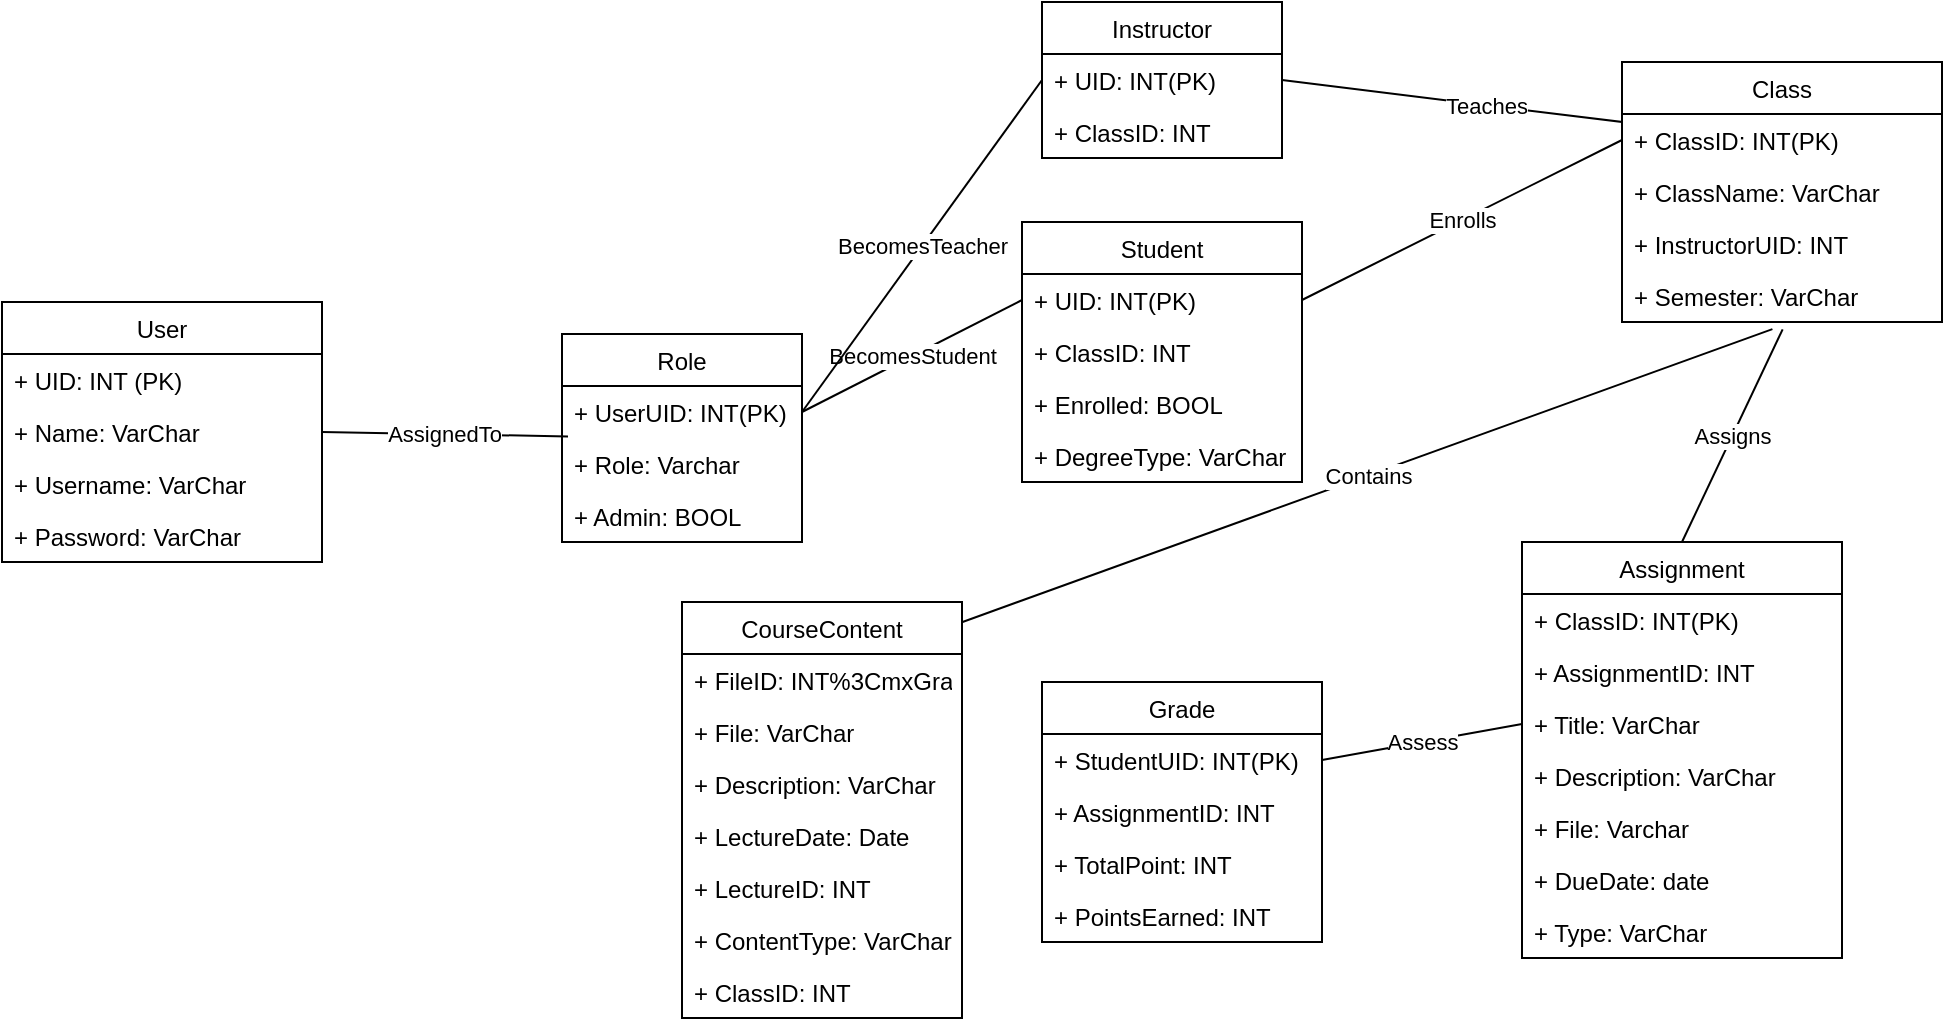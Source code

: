 <mxfile version="16.6.5" type="github"><diagram id="VYZQv91BQU45XDSXAsdk" name="Page-1"><mxGraphModel dx="1038" dy="489" grid="1" gridSize="10" guides="1" tooltips="1" connect="1" arrows="1" fold="1" page="1" pageScale="1" pageWidth="1100" pageHeight="850" math="0" shadow="0"><root><mxCell id="0"/><mxCell id="1" parent="0"/><mxCell id="eXv01nYORWSgZVJWpv61-1" value="User" style="swimlane;fontStyle=0;childLayout=stackLayout;horizontal=1;startSize=26;fillColor=none;horizontalStack=0;resizeParent=1;resizeParentMax=0;resizeLast=0;collapsible=1;marginBottom=0;" parent="1" vertex="1"><mxGeometry x="40" y="160" width="160" height="130" as="geometry"/></mxCell><mxCell id="eXv01nYORWSgZVJWpv61-2" value="+ UID: INT (PK)" style="text;strokeColor=none;fillColor=none;align=left;verticalAlign=top;spacingLeft=4;spacingRight=4;overflow=hidden;rotatable=0;points=[[0,0.5],[1,0.5]];portConstraint=eastwest;" parent="eXv01nYORWSgZVJWpv61-1" vertex="1"><mxGeometry y="26" width="160" height="26" as="geometry"/></mxCell><mxCell id="eXv01nYORWSgZVJWpv61-3" value="+ Name: VarChar" style="text;strokeColor=none;fillColor=none;align=left;verticalAlign=top;spacingLeft=4;spacingRight=4;overflow=hidden;rotatable=0;points=[[0,0.5],[1,0.5]];portConstraint=eastwest;" parent="eXv01nYORWSgZVJWpv61-1" vertex="1"><mxGeometry y="52" width="160" height="26" as="geometry"/></mxCell><mxCell id="eXv01nYORWSgZVJWpv61-4" value="+ Username: VarChar" style="text;strokeColor=none;fillColor=none;align=left;verticalAlign=top;spacingLeft=4;spacingRight=4;overflow=hidden;rotatable=0;points=[[0,0.5],[1,0.5]];portConstraint=eastwest;" parent="eXv01nYORWSgZVJWpv61-1" vertex="1"><mxGeometry y="78" width="160" height="26" as="geometry"/></mxCell><mxCell id="eXv01nYORWSgZVJWpv61-5" value="+ Password: VarChar" style="text;strokeColor=none;fillColor=none;align=left;verticalAlign=top;spacingLeft=4;spacingRight=4;overflow=hidden;rotatable=0;points=[[0,0.5],[1,0.5]];portConstraint=eastwest;" parent="eXv01nYORWSgZVJWpv61-1" vertex="1"><mxGeometry y="104" width="160" height="26" as="geometry"/></mxCell><mxCell id="eXv01nYORWSgZVJWpv61-6" value="Role" style="swimlane;fontStyle=0;childLayout=stackLayout;horizontal=1;startSize=26;fillColor=none;horizontalStack=0;resizeParent=1;resizeParentMax=0;resizeLast=0;collapsible=1;marginBottom=0;" parent="1" vertex="1"><mxGeometry x="320" y="176" width="120" height="104" as="geometry"/></mxCell><mxCell id="eXv01nYORWSgZVJWpv61-7" value="+ UserUID: INT(PK)" style="text;strokeColor=none;fillColor=none;align=left;verticalAlign=top;spacingLeft=4;spacingRight=4;overflow=hidden;rotatable=0;points=[[0,0.5],[1,0.5]];portConstraint=eastwest;" parent="eXv01nYORWSgZVJWpv61-6" vertex="1"><mxGeometry y="26" width="120" height="26" as="geometry"/></mxCell><mxCell id="zj9yC82mUhUY9r3T3yFx-25" value="+ Role: Varchar" style="text;strokeColor=none;fillColor=none;align=left;verticalAlign=top;spacingLeft=4;spacingRight=4;overflow=hidden;rotatable=0;points=[[0,0.5],[1,0.5]];portConstraint=eastwest;" parent="eXv01nYORWSgZVJWpv61-6" vertex="1"><mxGeometry y="52" width="120" height="26" as="geometry"/></mxCell><mxCell id="eXv01nYORWSgZVJWpv61-8" value="+ Admin: BOOL" style="text;strokeColor=none;fillColor=none;align=left;verticalAlign=top;spacingLeft=4;spacingRight=4;overflow=hidden;rotatable=0;points=[[0,0.5],[1,0.5]];portConstraint=eastwest;" parent="eXv01nYORWSgZVJWpv61-6" vertex="1"><mxGeometry y="78" width="120" height="26" as="geometry"/></mxCell><mxCell id="eXv01nYORWSgZVJWpv61-14" value="Student" style="swimlane;fontStyle=0;childLayout=stackLayout;horizontal=1;startSize=26;fillColor=none;horizontalStack=0;resizeParent=1;resizeParentMax=0;resizeLast=0;collapsible=1;marginBottom=0;" parent="1" vertex="1"><mxGeometry x="550" y="120" width="140" height="130" as="geometry"/></mxCell><mxCell id="eXv01nYORWSgZVJWpv61-15" value="+ UID: INT(PK)" style="text;strokeColor=none;fillColor=none;align=left;verticalAlign=top;spacingLeft=4;spacingRight=4;overflow=hidden;rotatable=0;points=[[0,0.5],[1,0.5]];portConstraint=eastwest;" parent="eXv01nYORWSgZVJWpv61-14" vertex="1"><mxGeometry y="26" width="140" height="26" as="geometry"/></mxCell><mxCell id="eXv01nYORWSgZVJWpv61-16" value="+ ClassID: INT" style="text;strokeColor=none;fillColor=none;align=left;verticalAlign=top;spacingLeft=4;spacingRight=4;overflow=hidden;rotatable=0;points=[[0,0.5],[1,0.5]];portConstraint=eastwest;" parent="eXv01nYORWSgZVJWpv61-14" vertex="1"><mxGeometry y="52" width="140" height="26" as="geometry"/></mxCell><mxCell id="zj9yC82mUhUY9r3T3yFx-26" value="+ Enrolled: BOOL" style="text;strokeColor=none;fillColor=none;align=left;verticalAlign=top;spacingLeft=4;spacingRight=4;overflow=hidden;rotatable=0;points=[[0,0.5],[1,0.5]];portConstraint=eastwest;" parent="eXv01nYORWSgZVJWpv61-14" vertex="1"><mxGeometry y="78" width="140" height="26" as="geometry"/></mxCell><mxCell id="zj9yC82mUhUY9r3T3yFx-29" value="+ DegreeType: VarChar" style="text;strokeColor=none;fillColor=none;align=left;verticalAlign=top;spacingLeft=4;spacingRight=4;overflow=hidden;rotatable=0;points=[[0,0.5],[1,0.5]];portConstraint=eastwest;" parent="eXv01nYORWSgZVJWpv61-14" vertex="1"><mxGeometry y="104" width="140" height="26" as="geometry"/></mxCell><mxCell id="eXv01nYORWSgZVJWpv61-18" value="Class" style="swimlane;fontStyle=0;childLayout=stackLayout;horizontal=1;startSize=26;fillColor=none;horizontalStack=0;resizeParent=1;resizeParentMax=0;resizeLast=0;collapsible=1;marginBottom=0;" parent="1" vertex="1"><mxGeometry x="850" y="40" width="160" height="130" as="geometry"/></mxCell><mxCell id="eXv01nYORWSgZVJWpv61-19" value="+ ClassID: INT(PK)" style="text;strokeColor=none;fillColor=none;align=left;verticalAlign=top;spacingLeft=4;spacingRight=4;overflow=hidden;rotatable=0;points=[[0,0.5],[1,0.5]];portConstraint=eastwest;" parent="eXv01nYORWSgZVJWpv61-18" vertex="1"><mxGeometry y="26" width="160" height="26" as="geometry"/></mxCell><mxCell id="eXv01nYORWSgZVJWpv61-20" value="+ ClassName: VarChar" style="text;strokeColor=none;fillColor=none;align=left;verticalAlign=top;spacingLeft=4;spacingRight=4;overflow=hidden;rotatable=0;points=[[0,0.5],[1,0.5]];portConstraint=eastwest;" parent="eXv01nYORWSgZVJWpv61-18" vertex="1"><mxGeometry y="52" width="160" height="26" as="geometry"/></mxCell><mxCell id="zj9yC82mUhUY9r3T3yFx-22" value="+ InstructorUID: INT" style="text;strokeColor=none;fillColor=none;align=left;verticalAlign=top;spacingLeft=4;spacingRight=4;overflow=hidden;rotatable=0;points=[[0,0.5],[1,0.5]];portConstraint=eastwest;" parent="eXv01nYORWSgZVJWpv61-18" vertex="1"><mxGeometry y="78" width="160" height="26" as="geometry"/></mxCell><mxCell id="zj9yC82mUhUY9r3T3yFx-12" value="+ Semester: VarChar" style="text;strokeColor=none;fillColor=none;align=left;verticalAlign=top;spacingLeft=4;spacingRight=4;overflow=hidden;rotatable=0;points=[[0,0.5],[1,0.5]];portConstraint=eastwest;" parent="eXv01nYORWSgZVJWpv61-18" vertex="1"><mxGeometry y="104" width="160" height="26" as="geometry"/></mxCell><mxCell id="eXv01nYORWSgZVJWpv61-22" value="Instructor" style="swimlane;fontStyle=0;childLayout=stackLayout;horizontal=1;startSize=26;fillColor=none;horizontalStack=0;resizeParent=1;resizeParentMax=0;resizeLast=0;collapsible=1;marginBottom=0;" parent="1" vertex="1"><mxGeometry x="560" y="10" width="120" height="78" as="geometry"/></mxCell><mxCell id="eXv01nYORWSgZVJWpv61-23" value="+ UID: INT(PK)" style="text;strokeColor=none;fillColor=none;align=left;verticalAlign=top;spacingLeft=4;spacingRight=4;overflow=hidden;rotatable=0;points=[[0,0.5],[1,0.5]];portConstraint=eastwest;" parent="eXv01nYORWSgZVJWpv61-22" vertex="1"><mxGeometry y="26" width="120" height="26" as="geometry"/></mxCell><mxCell id="eXv01nYORWSgZVJWpv61-24" value="+ ClassID: INT" style="text;strokeColor=none;fillColor=none;align=left;verticalAlign=top;spacingLeft=4;spacingRight=4;overflow=hidden;rotatable=0;points=[[0,0.5],[1,0.5]];portConstraint=eastwest;" parent="eXv01nYORWSgZVJWpv61-22" vertex="1"><mxGeometry y="52" width="120" height="26" as="geometry"/></mxCell><mxCell id="eXv01nYORWSgZVJWpv61-26" value="Assignment" style="swimlane;fontStyle=0;childLayout=stackLayout;horizontal=1;startSize=26;fillColor=none;horizontalStack=0;resizeParent=1;resizeParentMax=0;resizeLast=0;collapsible=1;marginBottom=0;" parent="1" vertex="1"><mxGeometry x="800" y="280" width="160" height="208" as="geometry"/></mxCell><mxCell id="eXv01nYORWSgZVJWpv61-27" value="+ ClassID: INT(PK)" style="text;strokeColor=none;fillColor=none;align=left;verticalAlign=top;spacingLeft=4;spacingRight=4;overflow=hidden;rotatable=0;points=[[0,0.5],[1,0.5]];portConstraint=eastwest;" parent="eXv01nYORWSgZVJWpv61-26" vertex="1"><mxGeometry y="26" width="160" height="26" as="geometry"/></mxCell><mxCell id="eXv01nYORWSgZVJWpv61-28" value="+ AssignmentID: INT" style="text;strokeColor=none;fillColor=none;align=left;verticalAlign=top;spacingLeft=4;spacingRight=4;overflow=hidden;rotatable=0;points=[[0,0.5],[1,0.5]];portConstraint=eastwest;" parent="eXv01nYORWSgZVJWpv61-26" vertex="1"><mxGeometry y="52" width="160" height="26" as="geometry"/></mxCell><mxCell id="eXv01nYORWSgZVJWpv61-30" value="+ Title: VarChar" style="text;strokeColor=none;fillColor=none;align=left;verticalAlign=top;spacingLeft=4;spacingRight=4;overflow=hidden;rotatable=0;points=[[0,0.5],[1,0.5]];portConstraint=eastwest;" parent="eXv01nYORWSgZVJWpv61-26" vertex="1"><mxGeometry y="78" width="160" height="26" as="geometry"/></mxCell><mxCell id="eXv01nYORWSgZVJWpv61-29" value="+ Description: VarChar" style="text;strokeColor=none;fillColor=none;align=left;verticalAlign=top;spacingLeft=4;spacingRight=4;overflow=hidden;rotatable=0;points=[[0,0.5],[1,0.5]];portConstraint=eastwest;" parent="eXv01nYORWSgZVJWpv61-26" vertex="1"><mxGeometry y="104" width="160" height="26" as="geometry"/></mxCell><mxCell id="eXv01nYORWSgZVJWpv61-31" value="+ File: Varchar" style="text;strokeColor=none;fillColor=none;align=left;verticalAlign=top;spacingLeft=4;spacingRight=4;overflow=hidden;rotatable=0;points=[[0,0.5],[1,0.5]];portConstraint=eastwest;" parent="eXv01nYORWSgZVJWpv61-26" vertex="1"><mxGeometry y="130" width="160" height="26" as="geometry"/></mxCell><mxCell id="zj9yC82mUhUY9r3T3yFx-5" value="+ DueDate: date" style="text;strokeColor=none;fillColor=none;align=left;verticalAlign=top;spacingLeft=4;spacingRight=4;overflow=hidden;rotatable=0;points=[[0,0.5],[1,0.5]];portConstraint=eastwest;" parent="eXv01nYORWSgZVJWpv61-26" vertex="1"><mxGeometry y="156" width="160" height="26" as="geometry"/></mxCell><mxCell id="eXv01nYORWSgZVJWpv61-32" value="+ Type: VarChar" style="text;strokeColor=none;fillColor=none;align=left;verticalAlign=top;spacingLeft=4;spacingRight=4;overflow=hidden;rotatable=0;points=[[0,0.5],[1,0.5]];portConstraint=eastwest;" parent="eXv01nYORWSgZVJWpv61-26" vertex="1"><mxGeometry y="182" width="160" height="26" as="geometry"/></mxCell><mxCell id="zj9yC82mUhUY9r3T3yFx-1" value="Grade" style="swimlane;fontStyle=0;childLayout=stackLayout;horizontal=1;startSize=26;fillColor=none;horizontalStack=0;resizeParent=1;resizeParentMax=0;resizeLast=0;collapsible=1;marginBottom=0;" parent="1" vertex="1"><mxGeometry x="560" y="350" width="140" height="130" as="geometry"/></mxCell><mxCell id="zj9yC82mUhUY9r3T3yFx-2" value="+ StudentUID: INT(PK)" style="text;strokeColor=none;fillColor=none;align=left;verticalAlign=top;spacingLeft=4;spacingRight=4;overflow=hidden;rotatable=0;points=[[0,0.5],[1,0.5]];portConstraint=eastwest;" parent="zj9yC82mUhUY9r3T3yFx-1" vertex="1"><mxGeometry y="26" width="140" height="26" as="geometry"/></mxCell><mxCell id="zj9yC82mUhUY9r3T3yFx-3" value="+ AssignmentID: INT" style="text;strokeColor=none;fillColor=none;align=left;verticalAlign=top;spacingLeft=4;spacingRight=4;overflow=hidden;rotatable=0;points=[[0,0.5],[1,0.5]];portConstraint=eastwest;" parent="zj9yC82mUhUY9r3T3yFx-1" vertex="1"><mxGeometry y="52" width="140" height="26" as="geometry"/></mxCell><mxCell id="zj9yC82mUhUY9r3T3yFx-4" value="+ TotalPoint: INT" style="text;strokeColor=none;fillColor=none;align=left;verticalAlign=top;spacingLeft=4;spacingRight=4;overflow=hidden;rotatable=0;points=[[0,0.5],[1,0.5]];portConstraint=eastwest;" parent="zj9yC82mUhUY9r3T3yFx-1" vertex="1"><mxGeometry y="78" width="140" height="26" as="geometry"/></mxCell><mxCell id="zj9yC82mUhUY9r3T3yFx-14" value="+ PointsEarned: INT" style="text;strokeColor=none;fillColor=none;align=left;verticalAlign=top;spacingLeft=4;spacingRight=4;overflow=hidden;rotatable=0;points=[[0,0.5],[1,0.5]];portConstraint=eastwest;" parent="zj9yC82mUhUY9r3T3yFx-1" vertex="1"><mxGeometry y="104" width="140" height="26" as="geometry"/></mxCell><mxCell id="zj9yC82mUhUY9r3T3yFx-6" value="CourseContent" style="swimlane;fontStyle=0;childLayout=stackLayout;horizontal=1;startSize=26;fillColor=none;horizontalStack=0;resizeParent=1;resizeParentMax=0;resizeLast=0;collapsible=1;marginBottom=0;" parent="1" vertex="1"><mxGeometry x="380" y="310" width="140" height="208" as="geometry"/></mxCell><mxCell id="zj9yC82mUhUY9r3T3yFx-7" value="+ FileID: INT%3CmxGraphModel%3E%3Croot%3E%3CmxCell%20id%3D%220%22%2F%3E%3CmxCell%20id%3D%221%22%20parent%3D%220%22%2F%3E%3CmxCell%20id%3D%222%22%20value%3D%22%2B%20File%3A%20VarChar%22%20style%3D%22text%3BstrokeColor%3Dnone%3BfillColor%3Dnone%3Balign%3Dleft%3BverticalAlign%3Dtop%3BspacingLeft%3D4%3BspacingRight%3D4%3Boverflow%3Dhidden%3Brotatable%3D0%3Bpoints%3D%5B%5B0%2C0.5%5D%2C%5B1%2C0.5%5D%5D%3BportConstraint%3Deastwest%3B%22%20vertex%3D%221%22%20parent%3D%221%22%3E%3CmxGeometry%20x%3D%22380%22%20y%3D%22336%22%20width%3D%22140%22%20height%3D%2226%22%20as%3D%22geometry%22%2F%3E%3C%2FmxCell%3E%3C%2Froot%3E%3C%2FmxGraphModel%3E" style="text;strokeColor=none;fillColor=none;align=left;verticalAlign=top;spacingLeft=4;spacingRight=4;overflow=hidden;rotatable=0;points=[[0,0.5],[1,0.5]];portConstraint=eastwest;" parent="zj9yC82mUhUY9r3T3yFx-6" vertex="1"><mxGeometry y="26" width="140" height="26" as="geometry"/></mxCell><mxCell id="6UjHQ08YefR2aWW3Ah0t-1" value="+ File: VarChar" style="text;strokeColor=none;fillColor=none;align=left;verticalAlign=top;spacingLeft=4;spacingRight=4;overflow=hidden;rotatable=0;points=[[0,0.5],[1,0.5]];portConstraint=eastwest;" vertex="1" parent="zj9yC82mUhUY9r3T3yFx-6"><mxGeometry y="52" width="140" height="26" as="geometry"/></mxCell><mxCell id="zj9yC82mUhUY9r3T3yFx-8" value="+ Description: VarChar" style="text;strokeColor=none;fillColor=none;align=left;verticalAlign=top;spacingLeft=4;spacingRight=4;overflow=hidden;rotatable=0;points=[[0,0.5],[1,0.5]];portConstraint=eastwest;" parent="zj9yC82mUhUY9r3T3yFx-6" vertex="1"><mxGeometry y="78" width="140" height="26" as="geometry"/></mxCell><mxCell id="zj9yC82mUhUY9r3T3yFx-10" value="+ LectureDate: Date" style="text;strokeColor=none;fillColor=none;align=left;verticalAlign=top;spacingLeft=4;spacingRight=4;overflow=hidden;rotatable=0;points=[[0,0.5],[1,0.5]];portConstraint=eastwest;" parent="zj9yC82mUhUY9r3T3yFx-6" vertex="1"><mxGeometry y="104" width="140" height="26" as="geometry"/></mxCell><mxCell id="zj9yC82mUhUY9r3T3yFx-9" value="+ LectureID: INT" style="text;strokeColor=none;fillColor=none;align=left;verticalAlign=top;spacingLeft=4;spacingRight=4;overflow=hidden;rotatable=0;points=[[0,0.5],[1,0.5]];portConstraint=eastwest;" parent="zj9yC82mUhUY9r3T3yFx-6" vertex="1"><mxGeometry y="130" width="140" height="26" as="geometry"/></mxCell><mxCell id="zj9yC82mUhUY9r3T3yFx-13" value="+ ContentType: VarChar" style="text;strokeColor=none;fillColor=none;align=left;verticalAlign=top;spacingLeft=4;spacingRight=4;overflow=hidden;rotatable=0;points=[[0,0.5],[1,0.5]];portConstraint=eastwest;" parent="zj9yC82mUhUY9r3T3yFx-6" vertex="1"><mxGeometry y="156" width="140" height="26" as="geometry"/></mxCell><mxCell id="zj9yC82mUhUY9r3T3yFx-11" value="+ ClassID: INT" style="text;strokeColor=none;fillColor=none;align=left;verticalAlign=top;spacingLeft=4;spacingRight=4;overflow=hidden;rotatable=0;points=[[0,0.5],[1,0.5]];portConstraint=eastwest;" parent="zj9yC82mUhUY9r3T3yFx-6" vertex="1"><mxGeometry y="182" width="140" height="26" as="geometry"/></mxCell><mxCell id="zj9yC82mUhUY9r3T3yFx-16" value="AssignedTo" style="endArrow=none;html=1;rounded=0;exitX=1;exitY=0.5;exitDx=0;exitDy=0;entryX=0.025;entryY=-0.03;entryDx=0;entryDy=0;entryPerimeter=0;" parent="1" source="eXv01nYORWSgZVJWpv61-3" target="zj9yC82mUhUY9r3T3yFx-25" edge="1"><mxGeometry relative="1" as="geometry"><mxPoint x="245.08" y="113.892" as="sourcePoint"/><mxPoint x="322.04" y="91.896" as="targetPoint"/></mxGeometry></mxCell><mxCell id="zj9yC82mUhUY9r3T3yFx-17" value="BecomesStudent" style="endArrow=none;html=1;rounded=0;exitX=1;exitY=0.5;exitDx=0;exitDy=0;entryX=0;entryY=0.5;entryDx=0;entryDy=0;" parent="1" source="eXv01nYORWSgZVJWpv61-7" target="eXv01nYORWSgZVJWpv61-15" edge="1"><mxGeometry relative="1" as="geometry"><mxPoint x="560" y="240" as="sourcePoint"/><mxPoint x="720" y="240" as="targetPoint"/></mxGeometry></mxCell><mxCell id="zj9yC82mUhUY9r3T3yFx-18" value="BecomesTeacher" style="endArrow=none;html=1;rounded=0;exitX=1;exitY=0.5;exitDx=0;exitDy=0;entryX=0;entryY=0.5;entryDx=0;entryDy=0;" parent="1" source="eXv01nYORWSgZVJWpv61-7" target="eXv01nYORWSgZVJWpv61-23" edge="1"><mxGeometry relative="1" as="geometry"><mxPoint x="450" y="89.0" as="sourcePoint"/><mxPoint x="550" y="89.0" as="targetPoint"/></mxGeometry></mxCell><mxCell id="zj9yC82mUhUY9r3T3yFx-19" value="Enrolls" style="endArrow=none;html=1;rounded=0;exitX=0;exitY=0.5;exitDx=0;exitDy=0;entryX=1;entryY=0.5;entryDx=0;entryDy=0;" parent="1" source="eXv01nYORWSgZVJWpv61-19" target="eXv01nYORWSgZVJWpv61-15" edge="1"><mxGeometry relative="1" as="geometry"><mxPoint x="460" y="99.0" as="sourcePoint"/><mxPoint x="560" y="99.0" as="targetPoint"/></mxGeometry></mxCell><mxCell id="zj9yC82mUhUY9r3T3yFx-20" value="Teaches" style="endArrow=none;html=1;rounded=0;entryX=0;entryY=0.5;entryDx=0;entryDy=0;exitX=1;exitY=0.5;exitDx=0;exitDy=0;" parent="1" source="eXv01nYORWSgZVJWpv61-23" target="eXv01nYORWSgZVJWpv61-20" edge="1"><mxGeometry relative="1" as="geometry"><mxPoint x="710" y="250" as="sourcePoint"/><mxPoint x="720" y="240" as="targetPoint"/><Array as="points"><mxPoint x="850" y="70"/></Array></mxGeometry></mxCell><mxCell id="zj9yC82mUhUY9r3T3yFx-21" value="Assigns" style="endArrow=none;html=1;rounded=0;exitX=0.502;exitY=1.141;exitDx=0;exitDy=0;exitPerimeter=0;entryX=0.5;entryY=0;entryDx=0;entryDy=0;" parent="1" source="zj9yC82mUhUY9r3T3yFx-12" target="eXv01nYORWSgZVJWpv61-26" edge="1"><mxGeometry relative="1" as="geometry"><mxPoint x="560" y="310" as="sourcePoint"/><mxPoint x="720" y="310" as="targetPoint"/></mxGeometry></mxCell><mxCell id="zj9yC82mUhUY9r3T3yFx-23" value="Assess" style="endArrow=none;html=1;rounded=0;entryX=0;entryY=0.5;entryDx=0;entryDy=0;exitX=1;exitY=0.5;exitDx=0;exitDy=0;" parent="1" source="zj9yC82mUhUY9r3T3yFx-2" target="eXv01nYORWSgZVJWpv61-30" edge="1"><mxGeometry relative="1" as="geometry"><mxPoint x="560" y="360" as="sourcePoint"/><mxPoint x="720" y="360" as="targetPoint"/></mxGeometry></mxCell><mxCell id="zj9yC82mUhUY9r3T3yFx-24" value="Contains" style="endArrow=none;html=1;rounded=0;exitX=1.002;exitY=0.048;exitDx=0;exitDy=0;exitPerimeter=0;entryX=0.47;entryY=1.137;entryDx=0;entryDy=0;entryPerimeter=0;" parent="1" source="zj9yC82mUhUY9r3T3yFx-6" target="zj9yC82mUhUY9r3T3yFx-12" edge="1"><mxGeometry relative="1" as="geometry"><mxPoint x="560" y="360" as="sourcePoint"/><mxPoint x="720" y="360" as="targetPoint"/></mxGeometry></mxCell></root></mxGraphModel></diagram></mxfile>